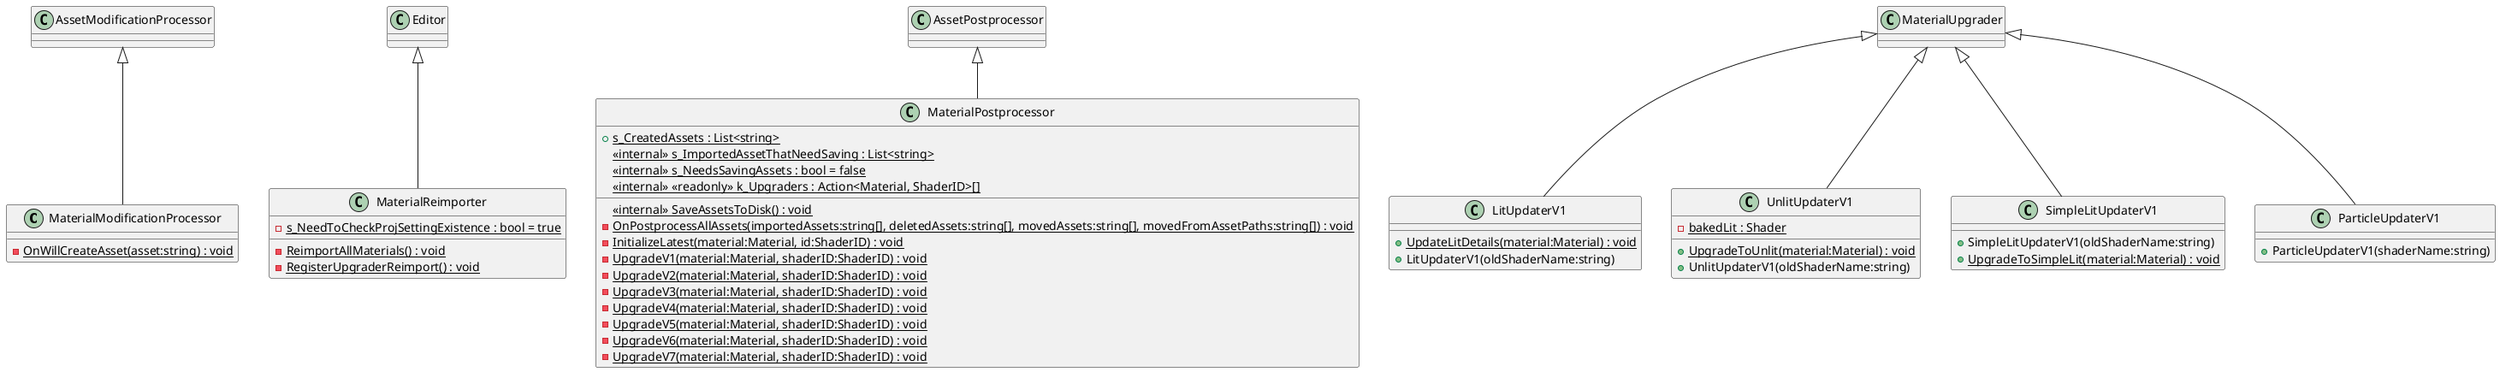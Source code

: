 @startuml
class MaterialModificationProcessor {
    {static} - OnWillCreateAsset(asset:string) : void
}
class MaterialReimporter {
    {static} - s_NeedToCheckProjSettingExistence : bool = true
    {static} - ReimportAllMaterials() : void
    {static} - RegisterUpgraderReimport() : void
}
class MaterialPostprocessor {
    + {static} s_CreatedAssets : List<string>
    <<internal>> {static} s_ImportedAssetThatNeedSaving : List<string>
    <<internal>> {static} s_NeedsSavingAssets : bool = false
    <<internal>> {static} <<readonly>> k_Upgraders : Action<Material, ShaderID>[]
    {static} <<internal>> SaveAssetsToDisk() : void
    {static} - OnPostprocessAllAssets(importedAssets:string[], deletedAssets:string[], movedAssets:string[], movedFromAssetPaths:string[]) : void
    {static} - InitializeLatest(material:Material, id:ShaderID) : void
    {static} - UpgradeV1(material:Material, shaderID:ShaderID) : void
    {static} - UpgradeV2(material:Material, shaderID:ShaderID) : void
    {static} - UpgradeV3(material:Material, shaderID:ShaderID) : void
    {static} - UpgradeV4(material:Material, shaderID:ShaderID) : void
    {static} - UpgradeV5(material:Material, shaderID:ShaderID) : void
    {static} - UpgradeV6(material:Material, shaderID:ShaderID) : void
    {static} - UpgradeV7(material:Material, shaderID:ShaderID) : void
}
class LitUpdaterV1 {
    + {static} UpdateLitDetails(material:Material) : void
    + LitUpdaterV1(oldShaderName:string)
}
class UnlitUpdaterV1 {
    {static} - bakedLit : Shader
    + {static} UpgradeToUnlit(material:Material) : void
    + UnlitUpdaterV1(oldShaderName:string)
}
class SimpleLitUpdaterV1 {
    + SimpleLitUpdaterV1(oldShaderName:string)
    + {static} UpgradeToSimpleLit(material:Material) : void
}
class ParticleUpdaterV1 {
    + ParticleUpdaterV1(shaderName:string)
}
AssetModificationProcessor <|-- MaterialModificationProcessor
Editor <|-- MaterialReimporter
AssetPostprocessor <|-- MaterialPostprocessor
MaterialUpgrader <|-- LitUpdaterV1
MaterialUpgrader <|-- UnlitUpdaterV1
MaterialUpgrader <|-- SimpleLitUpdaterV1
MaterialUpgrader <|-- ParticleUpdaterV1
@enduml
